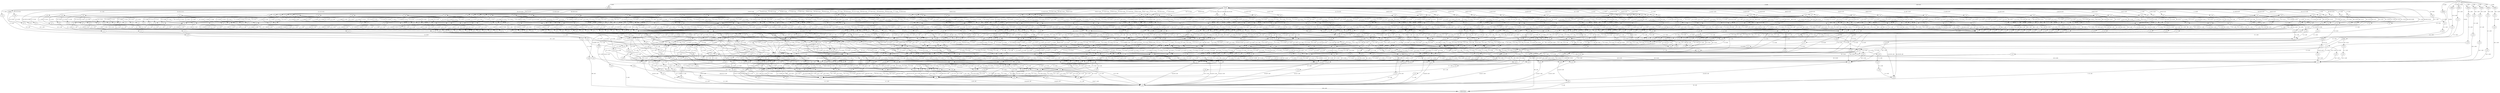 digraph G {
  0 [label="initial"];
  1 [label="initial"];
  2 [label="initial"];
  3 [label="initial"];
  4 [label="initial"];
  5 [label="initial"];
  6 [label="initial"];
  7 [label="initial"];
  8 [label="initial"];
  9 [label="initial"];
  10 [label="initial"];
  11 [label="initial"];
  12 [label="initial"];
  13 [label="t_10"];
  14 [label="t_10"];
  15 [label="t_10"];
  16 [label="t_10"];
  17 [label="t_10"];
  18 [label="t_10"];
  19 [label="t_10"];
  20 [label="t_10"];
  21 [label="t_10"];
  22 [label="t_10"];
  23 [label="t_10"];
  24 [label="t_10"];
  25 [label="t_10"];
  26 [label="t_10"];
  27 [label="t_10"];
  28 [label="t_10"];
  29 [label="t_10"];
  30 [label="t_10"];
  31 [label="t_10"];
  32 [label="t_10"];
  33 [label="t_10"];
  34 [label="t_10"];
  35 [label="t_10"];
  36 [label="t_10"];
  37 [label="t_10"];
  38 [label="t_10"];
  39 [label="t_10"];
  40 [label="t_10"];
  41 [label="t_10"];
  42 [label="t_10"];
  43 [label="t_10"];
  44 [label="t_10"];
  45 [label="t_10"];
  46 [label="t_10"];
  47 [label="t_10"];
  48 [label="t_10"];
  49 [label="t_10"];
  50 [label="t_10"];
  51 [label="t_10"];
  52 [label="t_10"];
  53 [label="t_10"];
  54 [label="t_10"];
  55 [label="t_10"];
  56 [label="t_10"];
  57 [label="t_10"];
  58 [label="t_10"];
  59 [label="t_10"];
  60 [label="t_10"];
  61 [label="t_10"];
  62 [label="t_10"];
  63 [label="t_10"];
  64 [label="t_10"];
  65 [label="t_10"];
  66 [label="t_10"];
  67 [label="t_10"];
  68 [label="t_10"];
  69 [label="t_10"];
  70 [label="t_10"];
  71 [label="t_10"];
  72 [label="t_10"];
  73 [label="t_10"];
  74 [label="t_10"];
  75 [label="t_10"];
  76 [label="t_10"];
  77 [label="t_10"];
  78 [label="t_10"];
  79 [label="t_10"];
  80 [label="t_10"];
  81 [label="t_10"];
  82 [label="t_10"];
  83 [label="t_10"];
  84 [label="t_10"];
  85 [label="t_10"];
  86 [label="t_10"];
  87 [label="t_10"];
  88 [label="t_10"];
  89 [label="t_10"];
  90 [label="t_10"];
  91 [label="t_10"];
  92 [label="t_10"];
  93 [label="t_10"];
  94 [label="t_10"];
  95 [label="t_10"];
  96 [label="t_10"];
  97 [label="t_10"];
  98 [label="t_10"];
  99 [label="t_10"];
  100 [label="t_10"];
  101 [label="t_10"];
  102 [label="t_10"];
  103 [label="t_10"];
  104 [label="t_10"];
  105 [label="t_10"];
  106 [label="t_10"];
  107 [label="t_10"];
  108 [label="t_10"];
  109 [label="t_10"];
  110 [label="t_10"];
  111 [label="t_10"];
  112 [label="t_10"];
  113 [label="t_10"];
  114 [label="t_10"];
  115 [label="t_10"];
  116 [label="t_10"];
  117 [label="t_10"];
  118 [label="t_10"];
  119 [label="t_10"];
  120 [label="t_10"];
  121 [label="t_11"];
  122 [label="t_11"];
  123 [label="t_11"];
  124 [label="t_11"];
  125 [label="t_11"];
  126 [label="t_11"];
  127 [label="t_11"];
  128 [label="t_11"];
  129 [label="t_11"];
  130 [label="t_11"];
  131 [label="t_11"];
  132 [label="t_11"];
  133 [label="t_11"];
  134 [label="t_11"];
  135 [label="t_11"];
  136 [label="t_11"];
  137 [label="t_11"];
  138 [label="t_11"];
  139 [label="t_11"];
  140 [label="t_11"];
  141 [label="t_11"];
  142 [label="t_11"];
  143 [label="t_11"];
  144 [label="t_11"];
  145 [label="t_11"];
  146 [label="t_11"];
  147 [label="t_11"];
  148 [label="t_11"];
  149 [label="t_11"];
  150 [label="t_11"];
  151 [label="t_11"];
  152 [label="t_11"];
  153 [label="t_11"];
  154 [label="t_11"];
  155 [label="t_11"];
  156 [label="t_11"];
  157 [label="t_11"];
  158 [label="t_11"];
  159 [label="t_11"];
  160 [label="t_11"];
  161 [label="t_11"];
  162 [label="t_11"];
  163 [label="t_11"];
  164 [label="t_11"];
  165 [label="t_11"];
  166 [label="t_11"];
  167 [label="t_11"];
  168 [label="t_11"];
  169 [label="t_11"];
  170 [label="t_11"];
  171 [label="t_11"];
  172 [label="t_11"];
  173 [label="t_11"];
  174 [label="t_11"];
  175 [label="t_11"];
  176 [label="t_11"];
  177 [label="t_11"];
  178 [label="t_11"];
  179 [label="t_11"];
  180 [label="t_11"];
  181 [label="t_11"];
  182 [label="t_11"];
  183 [label="t_11"];
  184 [label="t_11"];
  185 [label="t_11"];
  186 [label="t_12"];
  187 [label="t_13"];
  188 [label="t_15"];
  189 [label="t_15"];
  190 [label="t_15"];
  191 [label="t_15"];
  192 [label="t_15"];
  193 [label="t_15"];
  194 [label="t_15"];
  195 [label="t_15"];
  196 [label="t_15"];
  197 [label="t_15"];
  198 [label="t_15"];
  199 [label="t_15"];
  200 [label="t_15"];
  201 [label="t_15"];
  202 [label="t_15"];
  203 [label="t_15"];
  204 [label="t_15"];
  205 [label="t_15"];
  206 [label="t_15"];
  207 [label="t_15"];
  208 [label="t_15"];
  209 [label="t_15"];
  210 [label="t_15"];
  211 [label="t_15"];
  212 [label="t_15"];
  213 [label="t_15"];
  214 [label="t_15"];
  215 [label="t_15"];
  216 [label="t_15"];
  217 [label="t_15"];
  218 [label="t_15"];
  219 [label="t_15"];
  220 [label="t_15"];
  221 [label="t_15"];
  222 [label="t_15"];
  223 [label="t_15"];
  224 [label="t_15"];
  225 [label="t_15"];
  226 [label="t_15"];
  227 [label="t_15"];
  228 [label="t_15"];
  229 [label="t_15"];
  230 [label="t_15"];
  231 [label="t_15"];
  232 [label="t_15"];
  233 [label="t_15"];
  234 [label="t_15"];
  235 [label="t_15"];
  236 [label="t_15"];
  237 [label="t_15"];
  238 [label="t_15"];
  239 [label="t_15"];
  240 [label="t_15"];
  241 [label="t_15"];
  242 [label="t_15"];
  243 [label="t_15"];
  244 [label="t_15"];
  245 [label="t_15"];
  246 [label="t_15"];
  247 [label="t_15"];
  248 [label="t_15"];
  249 [label="t_15"];
  250 [label="t_15"];
  251 [label="t_15"];
  252 [label="t_15"];
  253 [label="t_15"];
  254 [label="t_15"];
  255 [label="t_15"];
  256 [label="t_15"];
  257 [label="t_15"];
  258 [label="t_15"];
  259 [label="t_15"];
  260 [label="t_15"];
  261 [label="t_15"];
  262 [label="t_15"];
  263 [label="t_15"];
  264 [label="t_15"];
  265 [label="t_15"];
  266 [label="t_15"];
  267 [label="t_15"];
  268 [label="t_15"];
  269 [label="t_15"];
  270 [label="t_15"];
  271 [label="t_15"];
  272 [label="t_15"];
  273 [label="t_15"];
  274 [label="t_15"];
  275 [label="t_15"];
  276 [label="t_15"];
  277 [label="t_15"];
  278 [label="t_15"];
  279 [label="t_15"];
  280 [label="t_15"];
  281 [label="t_15"];
  282 [label="t_15"];
  283 [label="t_15"];
  284 [label="t_15"];
  285 [label="t_15"];
  286 [label="t_15"];
  287 [label="t_15"];
  288 [label="t_15"];
  289 [label="t_15"];
  290 [label="t_15"];
  291 [label="t_15"];
  292 [label="t_15"];
  293 [label="t_15"];
  294 [label="t_15"];
  295 [label="t_15"];
  296 [label="t_15"];
  297 [label="t_15"];
  298 [label="t_15"];
  299 [label="t_15"];
  300 [label="t_15"];
  301 [label="t_15"];
  302 [label="t_15"];
  303 [label="t_15"];
  304 [label="t_16"];
  305 [label="t_16"];
  306 [label="t_16"];
  307 [label="t_16"];
  308 [label="t_16"];
  309 [label="t_16"];
  310 [label="t_16"];
  311 [label="t_16"];
  312 [label="t_16"];
  313 [label="t_16"];
  314 [label="t_16"];
  315 [label="t_16"];
  316 [label="t_16"];
  317 [label="t_16"];
  318 [label="t_16"];
  319 [label="t_16"];
  320 [label="t_16"];
  321 [label="t_16"];
  322 [label="t_16"];
  323 [label="t_16"];
  324 [label="t_16"];
  325 [label="t_16"];
  326 [label="t_16"];
  327 [label="t_16"];
  328 [label="t_16"];
  329 [label="t_16"];
  330 [label="t_16"];
  331 [label="t_16"];
  332 [label="t_16"];
  333 [label="t_16"];
  334 [label="t_16"];
  335 [label="t_16"];
  336 [label="t_16"];
  337 [label="t_16"];
  338 [label="t_16"];
  339 [label="t_16"];
  340 [label="t_16"];
  341 [label="t_16"];
  342 [label="t_16"];
  343 [label="t_16"];
  344 [label="t_16"];
  345 [label="t_16"];
  346 [label="t_16"];
  347 [label="t_16"];
  348 [label="t_16"];
  349 [label="t_16"];
  350 [label="t_16"];
  351 [label="t_17"];
  352 [label="t_17"];
  353 [label="t_17"];
  354 [label="t_17"];
  355 [label="t_17"];
  356 [label="t_17"];
  357 [label="t_17"];
  358 [label="t_17"];
  359 [label="t_17"];
  360 [label="t_17"];
  361 [label="t_17"];
  362 [label="t_17"];
  363 [label="t_17"];
  364 [label="t_17"];
  365 [label="t_17"];
  366 [label="t_17"];
  367 [label="t_17"];
  368 [label="t_17"];
  369 [label="t_17"];
  370 [label="t_17"];
  371 [label="t_17"];
  372 [label="t_18"];
  373 [label="t_18"];
  374 [label="t_18"];
  375 [label="t_18"];
  376 [label="t_19"];
  377 [label="t_19"];
  378 [label="t_19"];
  379 [label="t_19"];
  380 [label="t_19"];
  381 [label="t_19"];
  382 [label="t_19"];
  383 [label="t_19"];
  384 [label="t_19"];
  385 [label="t_19"];
  386 [label="t_19"];
  387 [label="t_19"];
  388 [label="t_19"];
  389 [label="t_19"];
  390 [label="t_19"];
  391 [label="t_19"];
  392 [label="t_19"];
  393 [label="t_19"];
  394 [label="t_19"];
  395 [label="t_19"];
  396 [label="t_19"];
  397 [label="t_19"];
  398 [label="t_19"];
  399 [label="t_19"];
  400 [label="t_19"];
  401 [label="t_19"];
  402 [label="t_19"];
  403 [label="t_19"];
  404 [label="t_19"];
  405 [label="t_19"];
  406 [label="t_19"];
  407 [label="t_19"];
  408 [label="t_19"];
  409 [label="t_19"];
  410 [label="t_19"];
  411 [label="t_19"];
  412 [label="t_19"];
  413 [label="t_19"];
  414 [label="t_20"];
  415 [label="t_21"];
  416 [label="t_21"];
  417 [label="t_21"];
  418 [label="t_21"];
  419 [label="t_21"];
  420 [label="t_21"];
  421 [label="t_21"];
  422 [label="t_21"];
  423 [label="t_21"];
  424 [label="t_21"];
  425 [label="t_21"];
  426 [label="t_21"];
  427 [label="t_21"];
  428 [label="t_21"];
  429 [label="t_21"];
  430 [label="t_21"];
  431 [label="t_21"];
  432 [label="t_21"];
  433 [label="t_21"];
  434 [label="t_21"];
  435 [label="t_21"];
  436 [label="t_21"];
  437 [label="t_21"];
  438 [label="t_23"];
  439 [label="t_23"];
  440 [label="t_23"];
  441 [label="t_23"];
  442 [label="t_23"];
  443 [label="t_23"];
  444 [label="t_23"];
  445 [label="t_23"];
  446 [label="t_23"];
  447 [label="t_23"];
  448 [label="t_23"];
  449 [label="t_23"];
  450 [label="t_23"];
  451 [label="t_23"];
  452 [label="t_23"];
  453 [label="t_23"];
  454 [label="t_23"];
  455 [label="t_23"];
  456 [label="t_23"];
  457 [label="t_23"];
  458 [label="t_23"];
  459 [label="t_23"];
  460 [label="t_23"];
  461 [label="t_23"];
  462 [label="t_23"];
  463 [label="t_23"];
  464 [label="t_23"];
  465 [label="t_23"];
  466 [label="t_23"];
  467 [label="t_23"];
  468 [label="t_23"];
  469 [label="t_23"];
  470 [label="t_23"];
  471 [label="t_23"];
  472 [label="t_23"];
  473 [label="t_23"];
  474 [label="t_23"];
  475 [label="t_23"];
  476 [label="t_23"];
  477 [label="t_23"];
  478 [label="t_23"];
  479 [label="t_23"];
  480 [label="t_24"];
  481 [label="t_24"];
  482 [label="t_24"];
  483 [label="t_24"];
  484 [label="t_24"];
  485 [label="t_24"];
  486 [label="t_24"];
  487 [label="t_24"];
  488 [label="t_24"];
  489 [label="t_24"];
  490 [label="t_24"];
  491 [label="t_24"];
  492 [label="t_24"];
  493 [label="t_24"];
  494 [label="t_24"];
  495 [label="t_24"];
  496 [label="t_24"];
  497 [label="t_24"];
  498 [label="t_24"];
  499 [label="t_24"];
  500 [label="t_24"];
  501 [label="t_24"];
  502 [label="t_24"];
  503 [label="t_24"];
  504 [label="t_24"];
  505 [label="t_24"];
  506 [label="t_24"];
  507 [label="t_24"];
  508 [label="t_24"];
  509 [label="t_24"];
  510 [label="t_24"];
  511 [label="t_24"];
  512 [label="t_24"];
  513 [label="t_24"];
  514 [label="t_24"];
  515 [label="t_24"];
  516 [label="t_24"];
  517 [label="t_24"];
  518 [label="t_25"];
  519 [label="t_25"];
  520 [label="t_25"];
  521 [label="t_25"];
  522 [label="t_25"];
  523 [label="t_25"];
  524 [label="t_25"];
  525 [label="t_25"];
  526 [label="t_25"];
  527 [label="t_28"];
  528 [label="t_33"];
  529 [label="t_33"];
  530 [label="t_33"];
  531 [label="t_33"];
  532 [label="t_33"];
  533 [label="t_33"];
  534 [label="t_33"];
  535 [label="t_33"];
  536 [label="t_33"];
  537 [label="t_33"];
  538 [label="t_33"];
  539 [label="t_33"];
  540 [label="t_33"];
  541 [label="t_33"];
  542 [label="t_33"];
  543 [label="t_33"];
  544 [label="t_33"];
  545 [label="t_33"];
  546 [label="t_33"];
  547 [label="t_33"];
  548 [label="t_33"];
  549 [label="t_33"];
  550 [label="t_33"];
  551 [label="t_33"];
  552 [label="t_33"];
  553 [label="t_33"];
  554 [label="t_33"];
  555 [label="t_33"];
  556 [label="t_33"];
  557 [label="t_33"];
  558 [label="t_33"];
  559 [label="t_33"];
  560 [label="t_33"];
  561 [label="t_33"];
  562 [label="t_33"];
  563 [label="t_33"];
  564 [label="t_33"];
  565 [label="t_33"];
  566 [label="t_33"];
  567 [label="t_33"];
  568 [label="t_33"];
  569 [label="t_33"];
  570 [label="t_33"];
  571 [label="t_33"];
  572 [label="t_33"];
  573 [label="t_33"];
  574 [label="t_33"];
  575 [label="t_33"];
  576 [label="t_33"];
  577 [label="t_33"];
  578 [label="t_33"];
  579 [label="t_33"];
  580 [label="t_33"];
  581 [label="t_33"];
  582 [label="t_33"];
  583 [label="t_33"];
  584 [label="t_33"];
  585 [label="t_33"];
  586 [label="t_33"];
  587 [label="t_33"];
  588 [label="t_33"];
  589 [label="t_33"];
  590 [label="t_33"];
  591 [label="t_33"];
  592 [label="t_33"];
  593 [label="t_33"];
  594 [label="t_33"];
  595 [label="t_33"];
  596 [label="t_33"];
  597 [label="t_33"];
  598 [label="t_33"];
  599 [label="t_33"];
  600 [label="t_33"];
  601 [label="t_33"];
  602 [label="t_33"];
  603 [label="t_33"];
  604 [label="t_33"];
  605 [label="t_33"];
  606 [label="t_33"];
  607 [label="t_33"];
  608 [label="t_33"];
  609 [label="t_33"];
  610 [label="t_33"];
  611 [label="t_33"];
  612 [label="t_33"];
  613 [label="t_33"];
  614 [label="t_33"];
  615 [label="t_33"];
  616 [label="t_33"];
  617 [label="t_33"];
  618 [label="t_33"];
  619 [label="t_5"];
  620 [label="t_5"];
  621 [label="t_5"];
  622 [label="t_5"];
  623 [label="t_5"];
  624 [label="t_5"];
  625 [label="t_5"];
  626 [label="t_5"];
  627 [label="t_5"];
  628 [label="t_5"];
  629 [label="t_5"];
  630 [label="t_5"];
  631 [label="t_5"];
  632 [label="t_5"];
  633 [label="t_5"];
  634 [label="t_5"];
  635 [label="t_5"];
  636 [label="t_5"];
  637 [label="t_5"];
  638 [label="t_5"];
  639 [label="t_5"];
  640 [label="t_5"];
  641 [label="t_5"];
  642 [label="t_5"];
  643 [label="t_5"];
  644 [label="t_5"];
  645 [label="t_5"];
  646 [label="t_5"];
  647 [label="t_5"];
  648 [label="t_5"];
  649 [label="t_5"];
  650 [label="t_5"];
  651 [label="t_5"];
  652 [label="t_5"];
  653 [label="t_5"];
  654 [label="t_5"];
  655 [label="t_5"];
  656 [label="t_5"];
  657 [label="t_5"];
  658 [label="t_5"];
  659 [label="t_5"];
  660 [label="t_5"];
  661 [label="t_5"];
  662 [label="t_5"];
  663 [label="t_5"];
  664 [label="t_5"];
  665 [label="t_5"];
  666 [label="t_5"];
  667 [label="t_5"];
  668 [label="t_5"];
  669 [label="t_5"];
  670 [label="t_5"];
  671 [label="t_5"];
  672 [label="t_5"];
  673 [label="t_5"];
  674 [label="t_5"];
  675 [label="t_5"];
  676 [label="t_5"];
  677 [label="t_5"];
  678 [label="t_5"];
  679 [label="t_5"];
  680 [label="t_5"];
  681 [label="t_5"];
  682 [label="t_5"];
  683 [label="t_5"];
  684 [label="t_5"];
  685 [label="t_5"];
  686 [label="t_5"];
  687 [label="t_5"];
  688 [label="t_5"];
  689 [label="t_5"];
  690 [label="t_5"];
  691 [label="t_5"];
  692 [label="t_5"];
  693 [label="t_5"];
  694 [label="t_5"];
  695 [label="t_5"];
  696 [label="t_5"];
  697 [label="t_5"];
  698 [label="t_5"];
  699 [label="t_5"];
  700 [label="t_5"];
  701 [label="t_5"];
  702 [label="t_5"];
  703 [label="t_5"];
  704 [label="t_5"];
  705 [label="t_5"];
  706 [label="t_5"];
  707 [label="t_5"];
  708 [label="t_5"];
  709 [label="t_5"];
  710 [label="t_5"];
  711 [label="t_5"];
  712 [label="t_5"];
  713 [label="t_5"];
  714 [label="t_5"];
  715 [label="t_5"];
  716 [label="t_5"];
  717 [label="t_5"];
  718 [label="t_5"];
  719 [label="t_5"];
  720 [label="t_5"];
  721 [label="t_5"];
  722 [label="t_5"];
  723 [label="t_5"];
  724 [label="t_5"];
  725 [label="t_5"];
  726 [label="t_5"];
  727 [label="t_5"];
  728 [label="t_5"];
  729 [label="t_5"];
  730 [label="t_5"];
  731 [label="t_5"];
  732 [label="t_5"];
  733 [label="t_5"];
  734 [label="t_5"];
  735 [label="t_5"];
  736 [label="t_5"];
  737 [label="t_5"];
  738 [label="t_5"];
  739 [label="t_5"];
  740 [label="t_5"];
  741 [label="t_5"];
  742 [label="t_5"];
  743 [label="t_5"];
  744 [label="t_5"];
  745 [label="t_5"];
  746 [label="t_5"];
  747 [label="t_5"];
  748 [label="t_5"];
  749 [label="t_5"];
  750 [label="t_5"];
  751 [label="t_5"];
  752 [label="t_5"];
  753 [label="t_5"];
  754 [label="t_5"];
  755 [label="t_5"];
  756 [label="t_5"];
  757 [label="t_5"];
  758 [label="t_5"];
  759 [label="t_5"];
  760 [label="t_5"];
  761 [label="t_5"];
  762 [label="t_5"];
  763 [label="t_5"];
  764 [label="t_5"];
  765 [label="t_5"];
  766 [label="t_5"];
  767 [label="t_5"];
  768 [label="t_5"];
  769 [label="t_5"];
  770 [label="t_5"];
  771 [label="t_5"];
  772 [label="t_5"];
  773 [label="t_5"];
  774 [label="t_5"];
  775 [label="t_5"];
  776 [label="t_5"];
  777 [label="t_5"];
  778 [label="t_5"];
  779 [label="t_5"];
  780 [label="t_5"];
  781 [label="t_5"];
  782 [label="t_5"];
  783 [label="t_5"];
  784 [label="t_5"];
  785 [label="t_5"];
  786 [label="t_5"];
  787 [label="t_5"];
  788 [label="t_5"];
  789 [label="t_5"];
  790 [label="t_5"];
  791 [label="t_5"];
  792 [label="t_5"];
  793 [label="t_5"];
  794 [label="t_5"];
  795 [label="t_5"];
  796 [label="t_5"];
  797 [label="t_5"];
  798 [label="t_5"];
  799 [label="t_5"];
  800 [label="t_5"];
  801 [label="t_5"];
  802 [label="t_5"];
  803 [label="t_5"];
  804 [label="t_5"];
  805 [label="t_5"];
  806 [label="t_5"];
  807 [label="t_5"];
  808 [label="t_5"];
  809 [label="t_5"];
  810 [label="t_5"];
  811 [label="t_5"];
  812 [label="t_5"];
  813 [label="t_5"];
  814 [label="t_5"];
  815 [label="t_5"];
  816 [label="t_5"];
  817 [label="t_5"];
  818 [label="t_5"];
  819 [label="t_5"];
  820 [label="t_5"];
  821 [label="t_5"];
  822 [label="t_5"];
  823 [label="t_5"];
  824 [label="t_5"];
  825 [label="t_5"];
  826 [label="t_5"];
  827 [label="t_5"];
  828 [label="t_5"];
  829 [label="t_5"];
  830 [label="t_5"];
  831 [label="t_5"];
  832 [label="t_5"];
  833 [label="t_5"];
  834 [label="t_5"];
  835 [label="t_5"];
  836 [label="t_5"];
  837 [label="t_5"];
  838 [label="t_5"];
  839 [label="t_5"];
  840 [label="t_9"];
  841 [label="t_9"];
  842 [label="TERMINAL",shape=diamond];
  843 [label="INITIAL",shape=box];
0->129 [label="7 1 1.00"];
1->123 [label="9 1 1.00"];
2->131 [label="10 1 1.00"];
3->124 [label="10 1 1.00"];
4->135 [label="10 1 1.00"];
5->133 [label="10 1 1.00"];
6->134 [label="10 1 1.00"];
7->173 [label="9 2 1.00"];
8->171 [label="9 2 1.00"];
9->150 [label="10 2 1.00"];
10->136 [label="10 1 0.25"];
10->151 [label="10 3 0.75"];
11->137 [label="10 1 0.25"];
11->175 [label="10 3 0.75"];
12->186 [label="[14,15] 21 0.05"];
12->534 [label="0 1 0.00"];
12->528 [label="0 1 0.00"];
12->530 [label="1 1 0.00"];
12->529 [label="1 1 0.00"];
12->532 [label="1 1 0.00"];
12->531 [label="1 1 0.00"];
12->533 [label="6 1 0.00"];
12->537 [label="6 1 0.00"];
12->535 [label="7 1 0.00"];
12->536 [label="8 1 0.00"];
12->538 [label="10 1 0.00"];
12->544 [label="[0,9] 2 0.00"];
12->541 [label="1 2 0.00"];
12->549 [label="[1,6] 2 0.00"];
12->548 [label="[1,6] 2 0.00"];
12->547 [label="[1,7] 2 0.00"];
12->540 [label="[1,9] 2 0.00"];
12->545 [label="[1,9] 2 0.00"];
12->546 [label="[1,10] 2 0.00"];
12->550 [label="[5,6] 2 0.00"];
12->543 [label="[5,10] 2 0.00"];
12->542 [label="[6,7] 2 0.00"];
12->554 [label="[6,10] 2 0.00"];
12->552 [label="[6,11] 2 0.00"];
12->539 [label="[6,20] 2 0.00"];
12->551 [label="[8,10] 2 0.00"];
12->553 [label="[10,11] 2 0.00"];
12->563 [label="[0,9] 3 0.01"];
12->557 [label="[0,11] 3 0.01"];
12->558 [label="[1,10] 3 0.01"];
12->559 [label="[1,10] 3 0.01"];
12->556 [label="[1,9] 3 0.01"];
12->560 [label="[1,10] 3 0.01"];
12->567 [label="[6,8] 3 0.01"];
12->566 [label="[6,8] 3 0.01"];
12->562 [label="[6,8] 3 0.01"];
12->561 [label="[6,8] 3 0.01"];
12->565 [label="[6,10] 3 0.01"];
12->568 [label="[7,10] 3 0.01"];
12->564 [label="[7,10] 3 0.01"];
12->570 [label="[0,8] 4 0.01"];
12->575 [label="[0,10] 4 0.01"];
12->573 [label="1 4 0.01"];
12->572 [label="[1,7] 4 0.01"];
12->576 [label="[1,7] 4 0.01"];
12->574 [label="[1,9] 4 0.01"];
12->555 [label="[1,10] 4 0.01"];
12->577 [label="[1,8] 4 0.01"];
12->581 [label="[6,9] 4 0.01"];
12->578 [label="[6,10] 4 0.01"];
12->580 [label="[6,7] 4 0.01"];
12->579 [label="[6,9] 4 0.01"];
12->582 [label="[6,10] 4 0.01"];
12->571 [label="[7,19] 4 0.01"];
12->593 [label="[0,6] 5 0.01"];
12->583 [label="[0,8] 5 0.01"];
12->588 [label="[1,9] 5 0.01"];
12->589 [label="[1,10] 5 0.01"];
12->586 [label="[1,11] 5 0.01"];
12->591 [label="[5,9] 5 0.01"];
12->590 [label="[5,9] 5 0.01"];
12->592 [label="[5,11] 5 0.01"];
12->569 [label="[6,10] 5 0.01"];
12->585 [label="[6,9] 5 0.01"];
12->584 [label="[6,10] 5 0.01"];
12->594 [label="[6,10] 5 0.01"];
12->587 [label="[7,10] 5 0.01"];
12->595 [label="[1,12] 6 0.01"];
12->596 [label="[5,9] 6 0.01"];
12->598 [label="[6,9] 6 0.01"];
12->597 [label="[6,10] 6 0.01"];
12->599 [label="[1,9] 7 0.02"];
12->604 [label="[1,10] 7 0.02"];
12->602 [label="[1,8] 7 0.02"];
12->600 [label="[1,10] 7 0.02"];
12->605 [label="[1,9] 7 0.02"];
12->603 [label="[1,11] 7 0.02"];
12->601 [label="[6,9] 7 0.02"];
12->606 [label="[1,6] 8 0.02"];
12->608 [label="[1,9] 8 0.02"];
12->609 [label="[1,10] 8 0.02"];
12->607 [label="[6,10] 8 0.02"];
12->610 [label="[6,10] 8 0.02"];
12->611 [label="[6,10] 8 0.02"];
12->613 [label="[1,9] 9 0.02"];
12->612 [label="[1,10] 9 0.02"];
12->614 [label="[1,9] 10 0.02"];
12->615 [label="[1,10] 10 0.02"];
12->616 [label="[1,9] 10 0.02"];
12->617 [label="[6,10] 10 0.02"];
12->618 [label="[1,10] 12 0.03"];
12->840 [label="[14,15] 2 0.00"];
12->841 [label="[15,61] 3 0.01"];
13->347 [label="0 1 1.00"];
14->339 [label="0 1 1.00"];
15->319 [label="0 1 1.00"];
16->328 [label="0 1 1.00"];
17->344 [label="0 1 1.00"];
18->335 [label="0 1 1.00"];
19->341 [label="0 1 1.00"];
20->350 [label="0 1 1.00"];
21->336 [label="0 1 1.00"];
22->329 [label="0 1 1.00"];
23->316 [label="0 1 1.00"];
24->342 [label="0 1 1.00"];
25->305 [label="0 1 1.00"];
26->311 [label="0 1 1.00"];
27->320 [label="0 1 1.00"];
28->342 [label="0 1 1.00"];
29->345 [label="0 1 1.00"];
30->339 [label="0 1 1.00"];
31->334 [label="0 1 1.00"];
32->345 [label="0 1 1.00"];
33->332 [label="0 1 1.00"];
34->347 [label="0 1 1.00"];
35->322 [label="0 1 1.00"];
36->326 [label="0 1 1.00"];
37->325 [label="0 1 1.00"];
38->338 [label="0 1 1.00"];
39->323 [label="0 1 1.00"];
40->339 [label="0 1 1.00"];
41->313 [label="0 1 1.00"];
42->343 [label="0 1 1.00"];
43->350 [label="0 1 1.00"];
44->348 [label="0 1 1.00"];
45->343 [label="0 1 1.00"];
46->331 [label="0 1 1.00"];
47->321 [label="0 1 1.00"];
48->307 [label="0 1 1.00"];
49->317 [label="0 1 1.00"];
50->343 [label="0 1 1.00"];
51->338 [label="0 1 1.00"];
52->349 [label="0 1 1.00"];
53->315 [label="0 1 1.00"];
54->337 [label="0 1 1.00"];
55->346 [label="0 1 1.00"];
56->336 [label="0 1 1.00"];
57->346 [label="0 1 1.00"];
58->346 [label="0 1 1.00"];
59->333 [label="0 1 1.00"];
60->340 [label="0 1 1.00"];
61->344 [label="0 1 1.00"];
62->369 [label="0 1 1.00"];
63->364 [label="0 1 1.00"];
64->361 [label="0 1 1.00"];
65->358 [label="0 1 1.00"];
66->353 [label="0 1 1.00"];
67->360 [label="0 1 1.00"];
68->364 [label="0 1 1.00"];
69->354 [label="0 1 1.00"];
70->355 [label="0 1 1.00"];
71->357 [label="0 1 1.00"];
72->359 [label="0 1 1.00"];
73->369 [label="0 1 1.00"];
74->360 [label="0 1 1.00"];
75->364 [label="0 1 1.00"];
76->356 [label="0 1 1.00"];
77->352 [label="0 1 1.00"];
78->366 [label="0 1 1.00"];
79->368 [label="0 1 1.00"];
80->366 [label="0 1 1.00"];
81->361 [label="0 1 1.00"];
82->351 [label="0 1 1.00"];
83->367 [label="0 1 1.00"];
84->371 [label="0 1 1.00"];
85->371 [label="0 1 1.00"];
86->371 [label="0 1 1.00"];
87->369 [label="0 2 1.00"];
88->362 [label="0 2 1.00"];
89->369 [label="0 2 1.00"];
90->366 [label="0 2 1.00"];
91->368 [label="0 2 1.00"];
92->368 [label="0 2 1.00"];
93->363 [label="0 3 1.00"];
94->365 [label="0 4 1.00"];
95->367 [label="0 4 1.00"];
96->370 [label="0 7 1.00"];
97->371 [label="0 10 1.00"];
98->312 [label="0 1 0.33"];
98->347 [label="0 2 0.67"];
99->328 [label="0 1 0.50"];
99->304 [label="0 1 0.50"];
100->341 [label="0 1 0.50"];
100->327 [label="0 1 0.50"];
101->344 [label="0 1 0.50"];
101->330 [label="0 1 0.50"];
102->325 [label="0 1 0.50"];
102->308 [label="0 1 0.50"];
103->309 [label="0 1 0.50"];
103->349 [label="0 1 0.50"];
104->335 [label="0 1 0.50"];
104->310 [label="0 1 0.50"];
105->344 [label="0 1 0.50"];
105->332 [label="0 1 0.50"];
106->348 [label="0 1 0.50"];
106->349 [label="0 1 0.50"];
107->350 [label="0 1 0.50"];
107->349 [label="0 1 0.50"];
108->346 [label="0 1 0.50"];
108->331 [label="0 1 0.50"];
109->342 [label="0 1 0.50"];
109->318 [label="0 1 0.50"];
110->344 [label="0 1 0.50"];
110->337 [label="0 1 0.50"];
111->329 [label="0 1 0.50"];
111->306 [label="0 1 0.50"];
112->348 [label="0 1 0.50"];
112->349 [label="0 1 0.50"];
113->326 [label="0 1 0.50"];
113->327 [label="0 1 0.50"];
114->340 [label="0 1 0.50"];
114->349 [label="0 1 0.50"];
115->324 [label="0 1 0.50"];
115->334 [label="0 1 0.50"];
116->324 [label="0 1 0.33"];
116->345 [label="0 1 0.33"];
116->343 [label="0 1 0.33"];
117->350 [label="0 1 0.33"];
117->341 [label="0 1 0.33"];
117->314 [label="0 1 0.33"];
118->350 [label="0 1 0.33"];
118->343 [label="0 1 0.33"];
118->348 [label="0 1 0.33"];
119->324 [label="0 1 0.33"];
119->340 [label="0 1 0.33"];
119->345 [label="0 1 0.33"];
120->345 [label="0 1 0.33"];
120->330 [label="0 1 0.33"];
120->333 [label="0 1 0.33"];
121->218 [label="3 1 1.00"];
122->296 [label="3 1 1.00"];
123->209 [label="3 1 1.00"];
124->265 [label="3 1 1.00"];
125->195 [label="3 1 1.00"];
126->202 [label="3 1 1.00"];
127->276 [label="3 1 1.00"];
128->303 [label="3 1 1.00"];
129->206 [label="4 1 1.00"];
130->269 [label="4 1 1.00"];
131->212 [label="4 1 1.00"];
132->296 [label="4 1 1.00"];
133->208 [label="4 1 1.00"];
134->210 [label="4 1 1.00"];
135->207 [label="4 1 1.00"];
136->280 [label="4 1 1.00"];
137->211 [label="4 1 1.00"];
138->293 [label="4 1 1.00"];
139->286 [label="4 1 1.00"];
140->219 [label="4 1 1.00"];
141->289 [label="4 1 1.00"];
142->271 [label="4 1 1.00"];
143->303 [label="5 1 1.00"];
144->275 [label="5 1 1.00"];
145->239 [label="5 1 1.00"];
146->251 [label="5 1 1.00"];
147->303 [label="5 1 1.00"];
148->237 [label="5 1 1.00"];
149->247 [label="6 1 1.00"];
150->278 [label="4 2 1.00"];
151->264 [label="3 1 0.33"];
151->216 [label="[3,4] 2 0.67"];
152->301 [label="3 1 0.33"];
152->252 [label="3 2 0.67"];
153->302 [label="3 1 0.33"];
153->297 [label="3 2 0.67"];
154->196 [label="3 1 0.50"];
154->238 [label="4 1 0.50"];
155->256 [label="3 1 0.50"];
155->302 [label="4 1 0.50"];
156->279 [label="3 1 0.50"];
156->288 [label="6 1 0.50"];
157->297 [label="3 1 0.50"];
157->217 [label="4 1 0.50"];
158->302 [label="3 1 0.50"];
158->276 [label="3 1 0.50"];
159->294 [label="3 1 0.50"];
159->303 [label="4 1 0.50"];
160->277 [label="3 1 0.50"];
160->279 [label="3 1 0.50"];
161->276 [label="3 1 0.50"];
161->223 [label="4 1 0.50"];
162->290 [label="3 1 0.50"];
162->286 [label="3 1 0.50"];
163->253 [label="3 1 0.50"];
163->269 [label="4 1 0.50"];
164->286 [label="3 1 0.50"];
164->214 [label="4 1 0.50"];
165->300 [label="3 1 0.50"];
165->255 [label="4 1 0.50"];
166->283 [label="3 1 0.50"];
166->190 [label="3 1 0.50"];
167->294 [label="3 1 0.50"];
167->301 [label="3 1 0.50"];
168->255 [label="3 1 0.50"];
168->278 [label="3 1 0.50"];
169->300 [label="3 1 0.50"];
169->294 [label="5 1 0.50"];
170->295 [label="3 1 0.50"];
170->259 [label="5 1 0.50"];
171->213 [label="4 1 0.50"];
171->288 [label="4 1 0.50"];
172->222 [label="4 1 0.50"];
172->236 [label="6 1 0.50"];
173->265 [label="3 1 0.25"];
173->288 [label="4 1 0.25"];
173->299 [label="3 2 0.50"];
174->275 [label="4 1 0.25"];
174->303 [label="4 1 0.25"];
174->290 [label="[4,6] 2 0.50"];
175->264 [label="3 1 0.33"];
175->201 [label="3 1 0.33"];
175->253 [label="4 1 0.33"];
176->284 [label="3 1 0.33"];
176->302 [label="3 1 0.33"];
176->293 [label="5 1 0.33"];
177->191 [label="3 1 0.33"];
177->294 [label="3 1 0.33"];
177->283 [label="4 1 0.33"];
178->254 [label="3 1 0.33"];
178->194 [label="4 1 0.33"];
178->241 [label="4 1 0.33"];
179->224 [label="4 1 0.33"];
179->248 [label="5 1 0.33"];
179->270 [label="5 1 0.33"];
180->289 [label="4 1 0.33"];
180->232 [label="4 1 0.33"];
180->269 [label="5 1 0.33"];
181->296 [label="4 1 0.20"];
181->244 [label="5 1 0.20"];
181->242 [label="5 1 0.20"];
181->279 [label="3 2 0.40"];
182->221 [label="4 1 0.14"];
182->245 [label="4 1 0.14"];
182->251 [label="4 1 0.14"];
182->298 [label="3 2 0.29"];
182->303 [label="4 2 0.29"];
183->270 [label="3 1 0.20"];
183->303 [label="4 1 0.20"];
183->271 [label="5 1 0.20"];
183->220 [label="5 1 0.20"];
183->289 [label="6 1 0.20"];
184->281 [label="3 1 0.14"];
184->189 [label="3 1 0.14"];
184->279 [label="3 1 0.14"];
184->301 [label="3 1 0.14"];
184->259 [label="4 1 0.14"];
184->299 [label="3 2 0.29"];
185->254 [label="3 1 0.13"];
185->295 [label="3 1 0.13"];
185->192 [label="3 1 0.13"];
185->266 [label="3 1 0.13"];
185->297 [label="3 1 0.13"];
185->276 [label="3 1 0.13"];
185->283 [label="4 1 0.13"];
185->302 [label="4 1 0.13"];
186->527 [label="[1,6] 88 1.00"];
187->842 [label=" 52 1.00"];
188->435 [label="17 1 1.00"];
189->437 [label="17 1 1.00"];
190->433 [label="17 1 1.00"];
191->436 [label="17 1 1.00"];
192->436 [label="17 1 1.00"];
193->431 [label="17 1 1.00"];
194->436 [label="17 1 1.00"];
195->433 [label="17 1 1.00"];
196->437 [label="17 1 1.00"];
197->433 [label="17 1 1.00"];
198->437 [label="17 1 1.00"];
199->418 [label="17 1 1.00"];
200->433 [label="17 1 1.00"];
201->434 [label="18 1 1.00"];
202->429 [label="18 1 1.00"];
203->422 [label="18 1 1.00"];
204->423 [label="18 1 1.00"];
205->429 [label="18 1 1.00"];
206->420 [label="19 1 1.00"];
207->434 [label="19 1 1.00"];
208->434 [label="19 1 1.00"];
209->429 [label="19 1 1.00"];
210->434 [label="19 1 1.00"];
211->434 [label="19 1 1.00"];
212->434 [label="19 1 1.00"];
213->434 [label="19 1 1.00"];
214->430 [label="22 1 1.00"];
215->416 [label="22 1 1.00"];
216->434 [label="19 2 1.00"];
217->438 [label="3 1 1.00"];
218->462 [label="3 1 1.00"];
219->451 [label="3 1 1.00"];
220->458 [label="3 1 1.00"];
221->471 [label="3 1 1.00"];
222->478 [label="3 1 1.00"];
223->441 [label="3 1 1.00"];
224->444 [label="3 1 1.00"];
225->453 [label="3 1 1.00"];
226->445 [label="3 1 1.00"];
227->479 [label="3 1 1.00"];
228->477 [label="3 1 1.00"];
229->479 [label="3 1 1.00"];
230->467 [label="3 1 1.00"];
231->446 [label="3 1 1.00"];
232->459 [label="3 1 1.00"];
233->449 [label="3 1 1.00"];
234->443 [label="3 1 1.00"];
235->478 [label="3 1 1.00"];
236->468 [label="4 1 1.00"];
237->479 [label="4 1 1.00"];
238->478 [label="4 1 1.00"];
239->468 [label="4 1 1.00"];
240->459 [label="4 1 1.00"];
241->440 [label="4 1 1.00"];
242->471 [label="4 1 1.00"];
243->442 [label="4 1 1.00"];
244->455 [label="5 1 1.00"];
245->477 [label="5 1 1.00"];
246->457 [label="5 1 1.00"];
247->475 [label="6 1 1.00"];
248->463 [label="6 1 1.00"];
249->439 [label="15 1 1.00"];
250->435 [label="17 1 0.33"];
250->437 [label="17 2 0.67"];
251->435 [label="17 1 0.50"];
251->471 [label="4 1 0.50"];
252->432 [label="17 1 0.50"];
252->427 [label="18 1 0.50"];
253->435 [label="17 1 0.50"];
253->434 [label="19 1 0.50"];
254->436 [label="17 1 0.50"];
254->433 [label="17 1 0.50"];
255->437 [label="17 1 0.50"];
255->452 [label="4 1 0.50"];
256->433 [label="17 1 0.50"];
256->424 [label="18 1 0.50"];
257->432 [label="17 1 0.50"];
257->478 [label="4 1 0.50"];
258->436 [label="17 1 0.50"];
258->473 [label="3 1 0.50"];
259->436 [label="17 1 0.50"];
259->472 [label="4 1 0.50"];
260->435 [label="17 1 0.50"];
260->461 [label="3 1 0.50"];
261->435 [label="17 1 0.50"];
261->433 [label="17 1 0.50"];
262->436 [label="17 1 0.50"];
262->467 [label="3 1 0.50"];
263->435 [label="17 1 0.50"];
263->436 [label="17 1 0.50"];
264->426 [label="18 1 0.50"];
264->419 [label="19 1 0.50"];
265->427 [label="18 1 0.50"];
265->429 [label="19 1 0.50"];
266->417 [label="20 1 0.50"];
266->432 [label="21 1 0.50"];
267->430 [label="22 1 0.50"];
267->475 [label="3 1 0.50"];
268->437 [label="17 2 0.67"];
268->466 [label="4 1 0.33"];
269->454 [label="6 1 0.33"];
269->474 [label="3 2 0.67"];
270->469 [label="3 1 0.50"];
270->472 [label="4 1 0.50"];
271->460 [label="3 1 0.50"];
271->473 [label="3 1 0.50"];
272->476 [label="3 1 0.50"];
272->470 [label="3 1 0.50"];
273->465 [label="3 1 0.50"];
273->473 [label="4 1 0.50"];
274->466 [label="3 1 0.50"];
274->470 [label="3 1 0.50"];
275->476 [label="4 1 0.50"];
275->457 [label="4 1 0.50"];
276->430 [label="20 1 0.17"];
276->435 [label="17 2 0.33"];
276->436 [label="17 3 0.50"];
277->435 [label="17 1 0.20"];
277->436 [label="17 1 0.20"];
277->437 [label="17 3 0.60"];
278->426 [label="18 1 0.20"];
278->435 [label="17 2 0.40"];
278->434 [label="19 2 0.40"];
279->419 [label="18 1 0.20"];
279->437 [label="17 2 0.40"];
279->436 [label="17 2 0.40"];
280->435 [label="17 1 0.25"];
280->434 [label="19 1 0.25"];
280->437 [label="17 2 0.50"];
281->435 [label="17 1 0.25"];
281->437 [label="17 2 0.50"];
281->470 [label="4 1 0.25"];
282->431 [label="17 1 0.25"];
282->469 [label="3 1 0.25"];
282->476 [label="3 2 0.50"];
283->425 [label="22 1 0.25"];
283->437 [label="17 2 0.50"];
283->460 [label="6 1 0.25"];
284->437 [label="17 1 0.33"];
284->415 [label="18 1 0.33"];
284->430 [label="18 1 0.33"];
285->432 [label="17 1 0.33"];
285->427 [label="18 1 0.33"];
285->477 [label="4 1 0.33"];
286->437 [label="17 1 0.33"];
286->431 [label="17 1 0.33"];
286->436 [label="17 1 0.33"];
287->431 [label="17 1 0.33"];
287->436 [label="17 1 0.33"];
287->430 [label="20 1 0.33"];
288->434 [label="19 1 0.33"];
288->428 [label="20 1 0.33"];
288->436 [label="37 1 0.33"];
289->428 [label="22 1 0.33"];
289->447 [label="3 1 0.33"];
289->479 [label="4 1 0.33"];
290->461 [label="3 1 0.33"];
290->463 [label="3 1 0.33"];
290->457 [label="3 1 0.33"];
291->464 [label="3 1 0.33"];
291->472 [label="3 1 0.33"];
291->478 [label="3 1 0.33"];
292->431 [label="17 1 0.17"];
292->435 [label="17 1 0.17"];
292->436 [label="17 1 0.17"];
292->437 [label="17 3 0.50"];
293->437 [label="17 1 0.20"];
293->432 [label="17 1 0.20"];
293->448 [label="4 1 0.20"];
293->469 [label="4 2 0.40"];
294->433 [label="17 1 0.20"];
294->430 [label="22 1 0.20"];
294->437 [label="17 2 0.40"];
294->474 [label="5 1 0.20"];
295->425 [label="18 1 0.20"];
295->422 [label="18 1 0.20"];
295->428 [label="18 1 0.20"];
295->436 [label="17 2 0.40"];
296->431 [label="17 1 0.25"];
296->435 [label="17 1 0.25"];
296->433 [label="17 1 0.25"];
296->423 [label="22 1 0.25"];
297->437 [label="17 1 0.25"];
297->435 [label="17 1 0.25"];
297->436 [label="17 1 0.25"];
297->428 [label="22 1 0.25"];
298->437 [label="17 1 0.25"];
298->435 [label="17 1 0.25"];
298->432 [label="17 1 0.25"];
298->429 [label="18 1 0.25"];
299->436 [label="17 1 0.25"];
299->424 [label="18 1 0.25"];
299->421 [label="19 1 0.25"];
299->429 [label="22 1 0.25"];
300->435 [label="17 1 0.25"];
300->436 [label="17 1 0.25"];
300->426 [label="18 1 0.25"];
300->456 [label="4 1 0.25"];
301->437 [label="17 1 0.25"];
301->435 [label="17 1 0.25"];
301->432 [label="17 1 0.25"];
301->421 [label="18 1 0.25"];
302->437 [label="17 1 0.20"];
302->435 [label="17 1 0.20"];
302->432 [label="17 1 0.20"];
302->420 [label="22 1 0.20"];
302->462 [label="6 1 0.20"];
303->458 [label="3 1 0.13"];
303->477 [label="3 1 0.13"];
303->465 [label="3 1 0.13"];
303->464 [label="3 1 0.13"];
303->479 [label="3 1 0.13"];
303->450 [label="3 1 0.13"];
303->475 [label="3 2 0.25"];
304->388 [label="5 1 1.00"];
305->408 [label="7 1 1.00"];
306->407 [label="7 1 1.00"];
307->403 [label="8 1 1.00"];
308->413 [label="8 1 1.00"];
309->395 [label="8 1 1.00"];
310->400 [label="8 1 1.00"];
311->397 [label="8 1 1.00"];
312->404 [label="8 1 1.00"];
313->408 [label="8 1 1.00"];
314->380 [label="8 1 1.00"];
315->406 [label="9 1 1.00"];
316->384 [label="9 1 1.00"];
317->413 [label="10 1 1.00"];
318->393 [label="12 1 1.00"];
319->399 [label="13 1 1.00"];
320->413 [label="13 1 1.00"];
321->385 [label="18 1 1.00"];
322->394 [label="24 1 1.00"];
323->410 [label="26 1 1.00"];
324->386 [label="9 1 0.33"];
324->387 [label="[8,9] 2 0.67"];
325->411 [label="7 1 0.50"];
325->412 [label="8 1 0.50"];
326->400 [label="7 1 0.50"];
326->387 [label="8 1 0.50"];
327->408 [label="7 1 0.50"];
327->385 [label="8 1 0.50"];
328->390 [label="7 1 0.50"];
328->397 [label="15 1 0.50"];
329->400 [label="8 1 0.50"];
329->376 [label="8 1 0.50"];
330->412 [label="8 1 0.50"];
330->411 [label="9 1 0.50"];
331->413 [label="8 1 0.50"];
331->378 [label="8 1 0.50"];
332->413 [label="8 1 0.50"];
332->395 [label="14 1 0.50"];
333->379 [label="8 1 0.50"];
333->413 [label="9 1 0.50"];
334->409 [label="8 1 0.50"];
334->402 [label="8 1 0.50"];
335->403 [label="10 1 0.50"];
335->388 [label="10 1 0.50"];
336->406 [label="10 1 0.50"];
336->410 [label="10 1 0.50"];
337->398 [label="11 1 0.50"];
337->399 [label="15 1 0.50"];
338->413 [label="14 1 0.50"];
338->408 [label="19 1 0.50"];
339->412 [label="8 1 0.33"];
339->404 [label="8 1 0.33"];
339->405 [label="11 1 0.33"];
340->407 [label="8 1 0.33"];
340->386 [label="8 1 0.33"];
340->411 [label="11 1 0.33"];
341->407 [label="8 1 0.33"];
341->392 [label="8 1 0.33"];
341->410 [label="8 1 0.33"];
342->392 [label="13 1 0.33"];
342->382 [label="13 1 0.33"];
342->391 [label="14 1 0.33"];
343->406 [label="8 1 0.20"];
343->394 [label="8 1 0.20"];
343->402 [label="9 1 0.20"];
343->409 [label="[8,10] 2 0.40"];
344->407 [label="8 1 0.20"];
344->377 [label="8 1 0.20"];
344->405 [label="11 1 0.20"];
344->412 [label="[8,10] 2 0.40"];
345->398 [label="9 1 0.20"];
345->409 [label="10 1 0.20"];
345->385 [label="12 1 0.20"];
345->389 [label="8 2 0.40"];
346->391 [label="8 1 0.25"];
346->401 [label="10 1 0.25"];
346->411 [label="12 1 0.25"];
346->409 [label="13 1 0.25"];
347->405 [label="8 1 0.25"];
347->410 [label="9 1 0.25"];
347->386 [label="10 1 0.25"];
347->393 [label="10 1 0.25"];
348->401 [label="8 1 0.25"];
348->403 [label="10 1 0.25"];
348->405 [label="11 1 0.25"];
348->406 [label="13 1 0.25"];
349->410 [label="8 1 0.17"];
349->402 [label="9 1 0.17"];
349->381 [label="12 1 0.17"];
349->383 [label="12 1 0.17"];
349->396 [label="[8,9] 2 0.33"];
350->412 [label="8 1 0.20"];
350->401 [label="8 1 0.20"];
350->390 [label="8 1 0.20"];
350->404 [label="8 1 0.20"];
350->411 [label="8 1 0.20"];
351->414 [label="0 1 1.00"];
352->414 [label="0 1 1.00"];
353->414 [label="0 1 1.00"];
354->414 [label="0 1 1.00"];
355->414 [label="0 1 1.00"];
356->414 [label="0 1 1.00"];
357->414 [label="1 1 1.00"];
358->414 [label="1 1 1.00"];
359->414 [label="1 1 1.00"];
360->414 [label="0 2 1.00"];
361->414 [label="0 2 1.00"];
362->414 [label="0 2 1.00"];
363->414 [label="0 3 1.00"];
364->414 [label="0 3 1.00"];
365->414 [label="0 4 1.00"];
366->414 [label="0 4 1.00"];
367->414 [label="0 5 1.00"];
368->414 [label="0 5 1.00"];
369->414 [label="0 6 1.00"];
370->414 [label="0 7 1.00"];
371->414 [label="0 13 1.00"];
372->187 [label="3 1 1.00"];
373->842 [label=" 2 1.00"];
374->842 [label=" 3 1.00"];
375->842 [label=" 231 1.00"];
376->285 [label="3 1 1.00"];
377->256 [label="3 1 1.00"];
378->262 [label="3 1 1.00"];
379->193 [label="3 1 1.00"];
380->292 [label="3 1 1.00"];
381->226 [label="4 1 1.00"];
382->291 [label="4 1 1.00"];
383->233 [label="4 1 1.00"];
384->225 [label="5 1 1.00"];
385->260 [label="3 1 0.33"];
385->274 [label="4 2 0.67"];
386->257 [label="3 1 0.33"];
386->287 [label="3 2 0.67"];
387->261 [label="3 1 0.33"];
387->292 [label="3 2 0.67"];
388->204 [label="3 1 0.50"];
388->257 [label="5 1 0.50"];
389->298 [label="3 1 0.50"];
389->293 [label="3 1 0.50"];
390->261 [label="3 1 0.50"];
390->276 [label="3 1 0.50"];
391->215 [label="3 1 0.50"];
391->203 [label="3 1 0.50"];
392->205 [label="3 1 0.50"];
392->258 [label="5 1 0.50"];
393->260 [label="3 1 0.50"];
393->282 [label="5 1 0.50"];
394->280 [label="3 1 0.50"];
394->243 [label="6 1 0.50"];
395->292 [label="3 1 0.50"];
395->230 [label="4 1 0.50"];
396->298 [label="3 1 0.50"];
396->273 [label="4 1 0.50"];
397->235 [label="4 1 0.50"];
397->301 [label="4 1 0.50"];
398->273 [label="4 1 0.50"];
398->262 [label="5 1 0.50"];
399->231 [label="4 1 0.50"];
399->272 [label="5 1 0.50"];
400->281 [label="3 1 0.33"];
400->284 [label="3 1 0.33"];
400->188 [label="4 1 0.33"];
401->229 [label="3 1 0.33"];
401->277 [label="3 1 0.33"];
401->285 [label="3 1 0.33"];
402->292 [label="3 1 0.33"];
402->282 [label="3 1 0.33"];
402->234 [label="4 1 0.33"];
403->267 [label="3 1 0.33"];
403->280 [label="3 1 0.33"];
403->272 [label="4 1 0.33"];
404->282 [label="3 1 0.33"];
404->277 [label="3 1 0.33"];
404->268 [label="4 1 0.33"];
405->263 [label="3 1 0.25"];
405->249 [label="4 1 0.25"];
405->293 [label="4 1 0.25"];
405->282 [label="5 1 0.25"];
406->268 [label="3 1 0.25"];
406->199 [label="3 1 0.25"];
406->291 [label="4 1 0.25"];
406->285 [label="4 1 0.25"];
407->250 [label="3 1 0.25"];
407->197 [label="3 1 0.25"];
407->284 [label="3 1 0.25"];
407->287 [label="3 1 0.25"];
408->250 [label="3 1 0.25"];
408->295 [label="3 1 0.25"];
408->198 [label="3 1 0.25"];
408->227 [label="5 1 0.25"];
409->278 [label="3 1 0.20"];
409->277 [label="3 1 0.20"];
409->300 [label="3 1 0.20"];
409->267 [label="4 1 0.20"];
409->266 [label="4 1 0.20"];
410->200 [label="3 1 0.20"];
410->296 [label="3 1 0.20"];
410->278 [label="3 1 0.20"];
410->277 [label="3 1 0.20"];
410->240 [label="4 1 0.20"];
411->295 [label="3 1 0.20"];
411->281 [label="3 1 0.20"];
411->292 [label="3 1 0.20"];
411->291 [label="3 1 0.20"];
411->268 [label="4 1 0.20"];
412->295 [label="3 1 0.17"];
412->280 [label="3 1 0.17"];
412->263 [label="3 1 0.17"];
412->294 [label="3 1 0.17"];
412->293 [label="3 1 0.17"];
412->300 [label="8 1 0.17"];
413->250 [label="3 1 0.14"];
413->283 [label="3 1 0.14"];
413->276 [label="3 1 0.14"];
413->258 [label="3 1 0.14"];
413->281 [label="4 1 0.14"];
413->228 [label="4 1 0.14"];
413->246 [label="4 1 0.14"];
414->842 [label=" 65 1.00"];
415->375 [label="1 1 1.00"];
416->375 [label="4 1 1.00"];
417->375 [label="4 1 1.00"];
418->372 [label="4 1 1.00"];
419->375 [label="[2,3] 2 1.00"];
420->373 [label="[2,4] 2 1.00"];
421->375 [label="[2,4] 2 1.00"];
422->375 [label="3 2 1.00"];
423->375 [label="[3,4] 2 1.00"];
424->375 [label="[3,4] 2 1.00"];
425->375 [label="[3,4] 2 1.00"];
426->374 [label="[1,4] 3 1.00"];
427->375 [label="[2,3] 3 1.00"];
428->375 [label="[3,4] 4 1.00"];
429->375 [label="[2,4] 6 1.00"];
430->375 [label="[3,4] 6 1.00"];
431->375 [label="[3,4] 6 1.00"];
432->375 [label="[3,4] 8 1.00"];
433->375 [label="4 9 1.00"];
434->375 [label="1 14 1.00"];
435->375 [label="4 21 1.00"];
436->375 [label="[3,8] 23 1.00"];
437->375 [label="[2,4] 31 1.00"];
438->483 [label="3 1 1.00"];
439->503 [label="3 1 1.00"];
440->509 [label="3 1 1.00"];
441->501 [label="3 1 1.00"];
442->488 [label="3 1 1.00"];
443->508 [label="3 1 1.00"];
444->487 [label="3 1 1.00"];
445->482 [label="3 1 1.00"];
446->503 [label="3 1 1.00"];
447->502 [label="3 1 1.00"];
448->502 [label="3 1 1.00"];
449->484 [label="3 1 1.00"];
450->507 [label="3 1 1.00"];
451->493 [label="4 1 1.00"];
452->511 [label="4 1 1.00"];
453->481 [label="4 1 1.00"];
454->512 [label="4 1 1.00"];
455->480 [label="6 1 1.00"];
456->490 [label="10 1 1.00"];
457->502 [label="3 1 0.33"];
457->513 [label="[3,6] 2 0.67"];
458->515 [label="3 1 0.50"];
458->513 [label="3 1 0.50"];
459->485 [label="3 1 0.50"];
459->508 [label="3 1 0.50"];
460->486 [label="3 1 0.50"];
460->497 [label="5 1 0.50"];
461->515 [label="3 1 0.50"];
461->512 [label="5 1 0.50"];
462->515 [label="3 1 0.50"];
462->507 [label="6 1 0.50"];
463->509 [label="3 1 0.50"];
463->514 [label="7 1 0.50"];
464->506 [label="3 1 0.50"];
464->516 [label="3 1 0.50"];
465->506 [label="3 1 0.50"];
465->512 [label="4 1 0.50"];
466->500 [label="4 1 0.50"];
466->505 [label="4 1 0.50"];
467->499 [label="4 1 0.50"];
467->517 [label="4 1 0.50"];
468->517 [label="4 1 0.50"];
468->500 [label="5 1 0.50"];
469->513 [label="3 1 0.25"];
469->501 [label="4 1 0.25"];
469->514 [label="3 2 0.50"];
470->515 [label="3 1 0.33"];
470->498 [label="4 1 0.33"];
470->516 [label="4 1 0.33"];
471->513 [label="3 1 0.33"];
471->496 [label="4 1 0.33"];
471->497 [label="4 1 0.33"];
472->500 [label="3 1 0.33"];
472->512 [label="3 1 0.33"];
472->516 [label="3 1 0.33"];
473->510 [label="3 1 0.33"];
473->505 [label="4 1 0.33"];
473->503 [label="4 1 0.33"];
474->499 [label="4 1 0.33"];
474->494 [label="4 1 0.33"];
474->505 [label="6 1 0.33"];
475->511 [label="3 1 0.25"];
475->504 [label="4 1 0.25"];
475->515 [label="4 1 0.25"];
475->495 [label="5 1 0.25"];
476->514 [label="3 1 0.25"];
476->502 [label="3 1 0.25"];
476->489 [label="4 1 0.25"];
476->516 [label="4 1 0.25"];
477->501 [label="3 1 0.25"];
477->504 [label="3 1 0.25"];
477->514 [label="4 1 0.25"];
477->517 [label="4 1 0.25"];
478->504 [label="3 1 0.20"];
478->510 [label="4 1 0.20"];
478->492 [label="4 1 0.20"];
478->512 [label="4 1 0.20"];
478->517 [label="4 1 0.20"];
479->512 [label="3 1 0.20"];
479->491 [label="4 1 0.20"];
479->501 [label="4 1 0.20"];
479->498 [label="4 1 0.20"];
479->506 [label="4 1 0.20"];
480->525 [label="18 1 1.00"];
481->523 [label="18 1 1.00"];
482->525 [label="18 1 1.00"];
483->525 [label="19 1 1.00"];
484->525 [label="19 1 1.00"];
485->526 [label="19 1 1.00"];
486->524 [label="20 1 1.00"];
487->524 [label="20 1 1.00"];
488->526 [label="21 1 1.00"];
489->525 [label="21 1 1.00"];
490->522 [label="21 1 1.00"];
491->522 [label="21 1 1.00"];
492->526 [label="22 1 1.00"];
493->525 [label="23 1 1.00"];
494->525 [label="23 1 1.00"];
495->520 [label="23 1 1.00"];
496->526 [label="24 1 1.00"];
497->525 [label="[18,21] 2 1.00"];
498->526 [label="20 2 1.00"];
499->526 [label="[20,22] 2 1.00"];
500->526 [label="22 3 1.00"];
501->526 [label="[20,25] 4 1.00"];
502->525 [label="19 1 0.25"];
502->526 [label="[20,21] 3 0.75"];
503->525 [label="19 1 0.33"];
503->526 [label="[20,22] 2 0.67"];
504->523 [label="21 1 0.33"];
504->525 [label="[19,23] 2 0.67"];
505->519 [label="22 1 0.33"];
505->526 [label="[20,22] 2 0.67"];
506->524 [label="23 1 0.33"];
506->525 [label="19 2 0.67"];
507->526 [label="19 1 0.50"];
507->523 [label="25 1 0.50"];
508->526 [label="20 1 0.50"];
508->525 [label="21 1 0.50"];
509->526 [label="21 1 0.50"];
509->525 [label="24 1 0.50"];
510->526 [label="21 1 0.50"];
510->521 [label="23 1 0.50"];
511->523 [label="23 1 0.50"];
511->525 [label="23 1 0.50"];
512->523 [label="22 1 0.17"];
512->525 [label="21 2 0.33"];
512->526 [label="[20,24] 3 0.50"];
513->525 [label="19 1 0.20"];
513->518 [label="23 1 0.20"];
513->526 [label="[21,22] 3 0.60"];
514->525 [label="20 1 0.20"];
514->524 [label="21 1 0.20"];
514->526 [label="[21,22] 3 0.60"];
515->524 [label="22 1 0.20"];
515->525 [label="[21,22] 2 0.40"];
515->526 [label="[21,23] 2 0.40"];
516->524 [label="23 1 0.25"];
516->525 [label="23 1 0.25"];
516->526 [label="23 2 0.50"];
517->524 [label="21 1 0.25"];
517->523 [label="22 1 0.25"];
517->525 [label="22 1 0.25"];
517->526 [label="23 1 0.25"];
518->375 [label="4 1 1.00"];
519->375 [label="4 1 1.00"];
520->375 [label="4 1 1.00"];
521->375 [label="4 1 1.00"];
522->375 [label="4 2 1.00"];
523->375 [label="[3,4] 6 1.00"];
524->375 [label="[3,4] 7 1.00"];
525->375 [label="4 26 1.00"];
526->375 [label="[3,4] 40 1.00"];
527->842 [label=" 88 1.00"];
528->622 [label="0 1 1.00"];
529->749 [label="0 1 1.00"];
530->748 [label="0 1 1.00"];
531->834 [label="0 1 1.00"];
532->640 [label="0 1 1.00"];
533->703 [label="1 1 1.00"];
534->756 [label="1 1 1.00"];
535->835 [label="2 1 1.00"];
536->765 [label="7 1 1.00"];
537->732 [label="12 1 1.00"];
538->809 [label="13 1 1.00"];
539->712 [label="0 1 0.50"];
539->832 [label="22 1 0.50"];
540->619 [label="0 1 0.50"];
540->827 [label="9 1 0.50"];
541->803 [label="0 1 0.50"];
541->661 [label="0 1 0.50"];
542->814 [label="0 1 0.50"];
542->817 [label="6 1 0.50"];
543->805 [label="0 1 0.50"];
543->812 [label="12 1 0.50"];
544->762 [label="0 1 0.50"];
544->806 [label="12 1 0.50"];
545->656 [label="0 1 0.50"];
545->748 [label="13 1 0.50"];
546->833 [label="0 1 0.50"];
546->839 [label="14 1 0.50"];
547->624 [label="0 1 0.50"];
547->818 [label="8 1 0.50"];
548->759 [label="0 1 0.50"];
548->806 [label="14 1 0.50"];
549->776 [label="0 1 0.50"];
549->739 [label="1 1 0.50"];
550->719 [label="0 1 0.50"];
550->837 [label="18 1 0.50"];
551->836 [label="9 1 0.50"];
551->722 [label="14 1 0.50"];
552->723 [label="9 1 0.50"];
552->813 [label="9 1 0.50"];
553->702 [label="10 1 0.50"];
553->792 [label="11 1 0.50"];
554->741 [label="11 1 0.50"];
554->783 [label="14 1 0.50"];
555->648 [label="0 1 0.25"];
555->691 [label="11 1 0.25"];
555->825 [label="[10,12] 2 0.50"];
556->751 [label="0 1 0.33"];
556->654 [label="3 1 0.33"];
556->799 [label="10 1 0.33"];
557->620 [label="0 1 0.33"];
557->784 [label="5 1 0.33"];
557->693 [label="14 1 0.33"];
558->816 [label="0 1 0.33"];
558->652 [label="2 1 0.33"];
558->695 [label="16 1 0.33"];
559->646 [label="0 1 0.33"];
559->837 [label="9 1 0.33"];
559->826 [label="23 1 0.33"];
560->681 [label="0 1 0.33"];
560->690 [label="9 1 0.33"];
560->801 [label="14 1 0.33"];
561->775 [label="0 1 0.33"];
561->739 [label="0 1 0.33"];
561->828 [label="9 1 0.33"];
562->802 [label="0 1 0.33"];
562->667 [label="1 1 0.33"];
562->774 [label="10 1 0.33"];
563->682 [label="1 1 0.33"];
563->743 [label="1 1 0.33"];
563->816 [label="13 1 0.33"];
564->793 [label="1 1 0.33"];
564->810 [label="9 1 0.33"];
564->739 [label="10 1 0.33"];
565->831 [label="1 1 0.33"];
565->796 [label="9 1 0.33"];
565->701 [label="16 1 0.33"];
566->818 [label="1 1 0.33"];
566->816 [label="12 1 0.33"];
566->731 [label="16 1 0.33"];
567->740 [label="1 1 0.33"];
567->766 [label="1 1 0.33"];
567->768 [label="11 1 0.33"];
568->811 [label="2 1 0.33"];
568->715 [label="11 1 0.33"];
568->817 [label="11 1 0.33"];
569->664 [label="0 1 0.20"];
569->740 [label="1 1 0.20"];
569->791 [label="11 1 0.20"];
569->824 [label="[1,17] 2 0.40"];
570->806 [label="0 1 0.25"];
570->680 [label="0 1 0.25"];
570->804 [label="3 1 0.25"];
570->687 [label="12 1 0.25"];
571->757 [label="0 1 0.25"];
571->721 [label="8 1 0.25"];
571->837 [label="12 1 0.25"];
571->737 [label="43 1 0.25"];
572->636 [label="0 1 0.25"];
572->746 [label="0 1 0.25"];
572->744 [label="2 1 0.25"];
572->808 [label="12 1 0.25"];
573->669 [label="0 1 0.25"];
573->809 [label="0 1 0.25"];
573->643 [label="0 1 0.25"];
573->647 [label="0 1 0.25"];
574->769 [label="0 1 0.25"];
574->833 [label="0 1 0.25"];
574->626 [label="10 1 0.25"];
574->794 [label="13 1 0.25"];
575->762 [label="0 1 0.25"];
575->756 [label="2 1 0.25"];
575->807 [label="11 1 0.25"];
575->838 [label="14 1 0.25"];
576->678 [label="0 1 0.25"];
576->655 [label="0 1 0.25"];
576->630 [label="0 1 0.25"];
576->713 [label="1 1 0.25"];
577->803 [label="0 1 0.25"];
577->629 [label="0 1 0.25"];
577->742 [label="1 1 0.25"];
577->685 [label="12 1 0.25"];
578->787 [label="0 1 0.25"];
578->717 [label="0 1 0.25"];
578->741 [label="8 1 0.25"];
578->694 [label="11 1 0.25"];
579->665 [label="0 1 0.25"];
579->808 [label="1 1 0.25"];
579->771 [label="9 1 0.25"];
579->795 [label="12 1 0.25"];
580->761 [label="0 1 0.25"];
580->815 [label="1 1 0.25"];
580->758 [label="1 1 0.25"];
580->787 [label="10 1 0.25"];
581->753 [label="1 1 0.25"];
581->804 [label="1 1 0.25"];
581->752 [label="3 1 0.25"];
581->639 [label="12 1 0.25"];
582->777 [label="2 1 0.25"];
582->704 [label="9 1 0.25"];
582->726 [label="11 1 0.25"];
582->825 [label="16 1 0.25"];
583->776 [label="0 1 0.20"];
583->747 [label="1 1 0.20"];
583->743 [label="1 1 0.20"];
583->835 [label="10 1 0.20"];
583->766 [label="13 1 0.20"];
584->768 [label="0 1 0.20"];
584->839 [label="1 1 0.20"];
584->827 [label="12 1 0.20"];
584->716 [label="12 1 0.20"];
584->779 [label="15 1 0.20"];
585->672 [label="0 1 0.20"];
585->644 [label="2 1 0.20"];
585->795 [label="4 1 0.20"];
585->763 [label="11 1 0.20"];
585->821 [label="13 1 0.20"];
586->677 [label="0 1 0.20"];
586->676 [label="1 1 0.20"];
586->711 [label="9 1 0.20"];
586->714 [label="9 1 0.20"];
586->789 [label="13 1 0.20"];
587->777 [label="0 1 0.20"];
587->688 [label="9 1 0.20"];
587->786 [label="10 1 0.20"];
587->782 [label="14 1 0.20"];
587->832 [label="14 1 0.20"];
588->671 [label="0 1 0.20"];
588->745 [label="0 1 0.20"];
588->720 [label="0 1 0.20"];
588->723 [label="2 1 0.20"];
588->786 [label="13 1 0.20"];
589->681 [label="0 1 0.20"];
589->658 [label="0 1 0.20"];
589->663 [label="1 1 0.20"];
589->818 [label="2 1 0.20"];
589->830 [label="14 1 0.20"];
590->742 [label="0 1 0.20"];
590->705 [label="1 1 0.20"];
590->740 [label="1 1 0.20"];
590->760 [label="6 1 0.20"];
590->729 [label="11 1 0.20"];
591->641 [label="0 1 0.20"];
591->811 [label="1 1 0.20"];
591->773 [label="2 1 0.20"];
591->815 [label="9 1 0.20"];
591->794 [label="15 1 0.20"];
592->708 [label="1 1 0.20"];
592->772 [label="1 1 0.20"];
592->764 [label="9 1 0.20"];
592->819 [label="13 1 0.20"];
592->700 [label="14 1 0.20"];
593->770 [label="1 1 0.20"];
593->803 [label="1 1 0.20"];
593->755 [label="1 1 0.20"];
593->738 [label="11 1 0.20"];
593->823 [label="11 1 0.20"];
594->660 [label="1 1 0.20"];
594->820 [label="8 1 0.20"];
594->686 [label="9 1 0.20"];
594->819 [label="13 1 0.20"];
594->838 [label="18 1 0.20"];
595->627 [label="0 1 0.17"];
595->752 [label="4 1 0.17"];
595->801 [label="9 1 0.17"];
595->802 [label="12 1 0.17"];
595->826 [label="13 1 0.17"];
595->830 [label="13 1 0.17"];
596->634 [label="0 1 0.17"];
596->773 [label="0 1 0.17"];
596->782 [label="1 1 0.17"];
596->817 [label="9 1 0.17"];
596->738 [label="13 1 0.17"];
596->733 [label="13 1 0.17"];
597->791 [label="2 1 0.17"];
597->836 [label="12 1 0.17"];
597->709 [label="13 1 0.17"];
597->699 [label="13 1 0.17"];
597->837 [label="15 1 0.17"];
597->785 [label="17 1 0.17"];
598->662 [label="5 1 0.17"];
598->645 [label="5 1 0.17"];
598->772 [label="9 1 0.17"];
598->831 [label="11 1 0.17"];
598->770 [label="11 1 0.17"];
598->800 [label="14 1 0.17"];
599->810 [label="0 1 0.14"];
599->742 [label="0 1 0.14"];
599->682 [label="0 1 0.14"];
599->812 [label="1 1 0.14"];
599->805 [label="1 1 0.14"];
599->839 [label="10 1 0.14"];
599->683 [label="11 1 0.14"];
600->808 [label="0 1 0.14"];
600->828 [label="8 1 0.14"];
600->754 [label="10 1 0.14"];
600->820 [label="11 1 0.14"];
600->830 [label="14 1 0.14"];
600->799 [label="15 1 0.14"];
600->728 [label="18 1 0.14"];
601->814 [label="0 1 0.14"];
601->674 [label="1 1 0.14"];
601->804 [label="12 1 0.14"];
601->692 [label="13 1 0.14"];
601->821 [label="14 1 0.14"];
601->822 [label="14 1 0.14"];
601->725 [label="16 1 0.14"];
602->750 [label="0 1 0.14"];
602->803 [label="0 1 0.14"];
602->822 [label="8 1 0.14"];
602->821 [label="9 1 0.14"];
602->792 [label="15 1 0.14"];
602->778 [label="15 1 0.14"];
602->820 [label="18 1 0.14"];
603->769 [label="0 1 0.14"];
603->625 [label="0 1 0.14"];
603->813 [label="1 1 0.14"];
603->836 [label="9 1 0.14"];
603->784 [label="9 1 0.14"];
603->788 [label="9 1 0.14"];
603->796 [label="15 1 0.14"];
604->750 [label="0 1 0.14"];
604->744 [label="0 1 0.14"];
604->778 [label="10 1 0.14"];
604->813 [label="11 1 0.14"];
604->797 [label="12 1 0.14"];
604->838 [label="13 1 0.14"];
604->837 [label="14 1 0.14"];
605->673 [label="0 1 0.14"];
605->642 [label="0 1 0.14"];
605->632 [label="9 1 0.14"];
605->774 [label="9 1 0.14"];
605->819 [label="10 1 0.14"];
605->724 [label="12 1 0.14"];
605->798 [label="13 1 0.14"];
606->759 [label="0 1 0.13"];
606->763 [label="0 1 0.13"];
606->834 [label="0 1 0.13"];
606->638 [label="0 1 0.13"];
606->805 [label="2 1 0.13"];
606->807 [label="10 1 0.13"];
606->836 [label="11 1 0.13"];
606->837 [label="18 1 0.13"];
607->753 [label="0 1 0.13"];
607->675 [label="1 1 0.13"];
607->765 [label="1 1 0.13"];
607->758 [label="5 1 0.13"];
607->790 [label="8 1 0.13"];
607->628 [label="12 1 0.13"];
607->698 [label="12 1 0.13"];
607->735 [label="14 1 0.13"];
608->679 [label="0 1 0.13"];
608->744 [label="0 1 0.13"];
608->670 [label="0 1 0.13"];
608->751 [label="0 1 0.13"];
608->767 [label="1 1 0.13"];
608->718 [label="2 1 0.13"];
608->789 [label="11 1 0.13"];
608->697 [label="17 1 0.13"];
609->649 [label="0 1 0.13"];
609->767 [label="1 1 0.13"];
609->743 [label="1 1 0.13"];
609->749 [label="2 1 0.13"];
609->797 [label="12 1 0.13"];
609->780 [label="13 1 0.13"];
609->760 [label="13 1 0.13"];
609->835 [label="18 1 0.13"];
610->815 [label="1 1 0.13"];
610->680 [label="1 1 0.13"];
610->780 [label="2 1 0.13"];
610->835 [label="8 1 0.13"];
610->631 [label="9 1 0.13"];
610->734 [label="11 1 0.13"];
610->826 [label="12 1 0.13"];
610->839 [label="12 1 0.13"];
611->635 [label="1 1 0.13"];
611->777 [label="1 1 0.13"];
611->810 [label="8 1 0.13"];
611->811 [label="9 1 0.13"];
611->710 [label="9 1 0.13"];
611->831 [label="11 1 0.13"];
611->793 [label="15 1 0.13"];
611->696 [label="16 1 0.13"];
612->653 [label="0 1 0.11"];
612->657 [label="1 1 0.11"];
612->804 [label="1 1 0.11"];
612->809 [label="10 1 0.11"];
612->828 [label="10 1 0.11"];
612->823 [label="11 1 0.11"];
612->833 [label="12 1 0.11"];
612->706 [label="12 1 0.11"];
612->730 [label="14 1 0.11"];
613->757 [label="0 1 0.11"];
613->668 [label="1 1 0.11"];
613->659 [label="2 1 0.11"];
613->651 [label="2 1 0.11"];
613->838 [label="9 1 0.11"];
613->824 [label="10 1 0.11"];
613->829 [label="17 1 0.11"];
613->832 [label="18 1 0.11"];
613->727 [label="19 1 0.11"];
614->771 [label="0 1 0.10"];
614->621 [label="0 1 0.10"];
614->747 [label="0 1 0.10"];
614->745 [label="1 1 0.10"];
614->779 [label="1 1 0.10"];
614->702 [label="9 1 0.10"];
614->633 [label="11 1 0.10"];
614->736 [label="14 1 0.10"];
614->798 [label="16 1 0.10"];
614->781 [label="16 1 0.10"];
615->741 [label="0 1 0.10"];
615->803 [label="0 1 0.10"];
615->834 [label="0 1 0.10"];
615->755 [label="0 1 0.10"];
615->637 [label="2 1 0.10"];
615->807 [label="9 1 0.10"];
615->814 [label="9 1 0.10"];
615->839 [label="12 1 0.10"];
615->778 [label="15 1 0.10"];
615->827 [label="16 1 0.10"];
616->746 [label="0 1 0.10"];
616->623 [label="0 1 0.10"];
616->707 [label="1 1 0.10"];
616->775 [label="1 1 0.10"];
616->834 [label="2 1 0.10"];
616->823 [label="10 1 0.10"];
616->839 [label="10 1 0.10"];
616->684 [label="11 1 0.10"];
616->812 [label="14 1 0.10"];
616->822 [label="21 1 0.10"];
617->745 [label="0 1 0.10"];
617->800 [label="0 1 0.10"];
617->666 [label="0 1 0.10"];
617->779 [label="0 1 0.10"];
617->805 [label="0 1 0.10"];
617->781 [label="9 1 0.10"];
617->829 [label="10 1 0.10"];
617->754 [label="11 1 0.10"];
617->790 [label="12 1 0.10"];
617->833 [label="14 1 0.10"];
618->679 [label="0 1 0.08"];
618->764 [label="0 1 0.08"];
618->650 [label="0 1 0.08"];
618->761 [label="1 1 0.08"];
618->739 [label="1 1 0.08"];
618->788 [label="1 1 0.08"];
618->838 [label="9 1 0.08"];
618->819 [label="9 1 0.08"];
618->689 [label="9 1 0.08"];
618->785 [label="12 1 0.08"];
618->829 [label="13 1 0.08"];
618->783 [label="14 1 0.08"];
619->57 [label="1 1 1.00"];
620->32 [label="1 1 1.00"];
621->53 [label="1 1 1.00"];
622->18 [label="1 1 1.00"];
623->21 [label="1 1 1.00"];
624->28 [label="1 1 1.00"];
625->34 [label="1 1 1.00"];
626->104 [label="1 1 1.00"];
627->51 [label="1 1 1.00"];
628->114 [label="1 1 1.00"];
629->35 [label="1 1 1.00"];
630->13 [label="1 1 1.00"];
631->102 [label="1 1 1.00"];
632->106 [label="1 1 1.00"];
633->106 [label="1 1 1.00"];
634->24 [label="1 1 1.00"];
635->16 [label="1 1 1.00"];
636->27 [label="1 1 1.00"];
637->44 [label="1 1 1.00"];
638->26 [label="1 1 1.00"];
639->108 [label="2 1 1.00"];
640->20 [label="2 1 1.00"];
641->118 [label="2 1 1.00"];
642->98 [label="2 1 1.00"];
643->117 [label="2 1 1.00"];
644->31 [label="2 1 1.00"];
645->45 [label="2 1 1.00"];
646->99 [label="2 1 1.00"];
647->100 [label="2 1 1.00"];
648->113 [label="2 1 1.00"];
649->59 [label="3 1 1.00"];
650->25 [label="3 1 1.00"];
651->105 [label="3 1 1.00"];
652->101 [label="3 1 1.00"];
653->97 [label="4 1 1.00"];
654->71 [label="4 1 1.00"];
655->112 [label="4 1 1.00"];
656->67 [label="4 1 1.00"];
657->65 [label="4 1 1.00"];
658->88 [label="4 1 1.00"];
659->72 [label="4 1 1.00"];
660->30 [label="4 1 1.00"];
661->62 [label="4 1 1.00"];
662->82 [label="4 1 1.00"];
663->100 [label="5 1 1.00"];
664->97 [label="5 1 1.00"];
665->95 [label="5 1 1.00"];
666->63 [label="5 1 1.00"];
667->78 [label="5 1 1.00"];
668->94 [label="5 1 1.00"];
669->66 [label="5 1 1.00"];
670->83 [label="5 1 1.00"];
671->14 [label="5 1 1.00"];
672->97 [label="5 1 1.00"];
673->84 [label="5 1 1.00"];
674->64 [label="5 1 1.00"];
675->81 [label="5 1 1.00"];
676->75 [label="5 1 1.00"];
677->77 [label="5 1 1.00"];
678->85 [label="5 1 1.00"];
679->96 [label="4 2 1.00"];
680->96 [label="4 2 1.00"];
681->90 [label="5 2 1.00"];
682->91 [label="5 2 1.00"];
683->140 [label="4 1 1.00"];
684->178 [label="7 1 1.00"];
685->181 [label="8 1 1.00"];
686->178 [label="8 1 1.00"];
687->184 [label="8 1 1.00"];
688->181 [label="8 1 1.00"];
689->156 [label="8 1 1.00"];
690->183 [label="9 1 1.00"];
691->174 [label="10 1 1.00"];
692->185 [label="10 1 1.00"];
693->161 [label="10 1 1.00"];
694->177 [label="10 1 1.00"];
695->157 [label="11 1 1.00"];
696->161 [label="12 1 1.00"];
697->147 [label="12 1 1.00"];
698->181 [label="12 1 1.00"];
699->180 [label="13 1 1.00"];
700->144 [label="13 1 1.00"];
701->159 [label="19 1 1.00"];
702->184 [label="8 2 1.00"];
703->186 [label="11 1 1.00"];
704->186 [label="11 1 1.00"];
705->186 [label="11 1 1.00"];
706->186 [label="12 1 1.00"];
707->186 [label="12 1 1.00"];
708->186 [label="12 1 1.00"];
709->186 [label="12 1 1.00"];
710->186 [label="12 1 1.00"];
711->186 [label="12 1 1.00"];
712->186 [label="12 1 1.00"];
713->186 [label="12 1 1.00"];
714->186 [label="12 1 1.00"];
715->186 [label="12 1 1.00"];
716->186 [label="12 1 1.00"];
717->186 [label="12 1 1.00"];
718->186 [label="12 1 1.00"];
719->186 [label="12 1 1.00"];
720->186 [label="13 1 1.00"];
721->186 [label="14 1 1.00"];
722->186 [label="18 1 1.00"];
723->186 [label="12 2 1.00"];
724->840 [label="14 1 1.00"];
725->840 [label="18 1 1.00"];
726->840 [label="18 1 1.00"];
727->841 [label="18 1 1.00"];
728->840 [label="18 1 1.00"];
729->841 [label="18 1 1.00"];
730->841 [label="18 1 1.00"];
731->841 [label="18 1 1.00"];
732->841 [label="18 1 1.00"];
733->841 [label="18 1 1.00"];
734->841 [label="18 1 1.00"];
735->840 [label="18 1 1.00"];
736->840 [label="19 1 1.00"];
737->841 [label="47 1 1.00"];
738->841 [label="18 2 1.00"];
739->116 [label="3 1 0.25"];
739->186 [label="12 3 0.75"];
740->117 [label="1 1 0.33"];
740->97 [label="5 2 0.67"];
741->103 [label="1 1 0.33"];
741->841 [label="[17,18] 2 0.67"];
742->118 [label="2 1 0.33"];
742->97 [label="5 2 0.67"];
743->96 [label="4 1 0.33"];
743->89 [label="5 2 0.67"];
744->93 [label="5 1 0.33"];
744->97 [label="[4,5] 2 0.67"];
745->107 [label="5 1 0.33"];
745->87 [label="5 2 0.67"];
746->54 [label="1 1 0.50"];
746->117 [label="2 1 0.50"];
747->109 [label="1 1 0.50"];
747->97 [label="5 1 0.50"];
748->22 [label="1 1 0.50"];
748->130 [label="11 1 0.50"];
749->109 [label="1 1 0.50"];
749->94 [label="4 1 0.50"];
750->116 [label="1 1 0.50"];
750->33 [label="2 1 0.50"];
751->110 [label="1 1 0.50"];
751->80 [label="5 1 0.50"];
752->110 [label="1 1 0.50"];
752->36 [label="4 1 0.50"];
753->119 [label="1 1 0.50"];
753->186 [label="11 1 0.50"];
754->98 [label="1 1 0.50"];
754->152 [label="6 1 0.50"];
755->52 [label="1 1 0.50"];
755->39 [label="1 1 0.50"];
756->55 [label="1 1 0.50"];
756->23 [label="2 1 0.50"];
757->61 [label="1 1 0.50"];
757->56 [label="1 1 0.50"];
758->47 [label="1 1 0.50"];
758->186 [label="12 1 0.50"];
759->111 [label="2 1 0.50"];
759->95 [label="4 1 0.50"];
760->40 [label="2 1 0.50"];
760->186 [label="12 1 0.50"];
761->111 [label="2 1 0.50"];
761->186 [label="12 1 0.50"];
762->120 [label="2 1 0.50"];
762->79 [label="5 1 0.50"];
763->15 [label="2 1 0.50"];
763->160 [label="8 1 0.50"];
764->112 [label="2 1 0.50"];
764->186 [label="24 1 0.50"];
765->38 [label="3 1 0.50"];
765->186 [label="11 1 0.50"];
766->114 [label="3 1 0.50"];
766->184 [label="10 1 0.50"];
767->101 [label="3 1 0.50"];
767->76 [label="5 1 0.50"];
768->115 [label="3 1 0.50"];
768->186 [label="12 1 0.50"];
769->37 [label="3 1 0.50"];
769->58 [label="3 1 0.50"];
770->119 [label="3 1 0.50"];
770->153 [label="8 1 0.50"];
771->118 [label="4 1 0.50"];
771->155 [label="8 1 0.50"];
772->70 [label="4 1 0.50"];
772->166 [label="8 1 0.50"];
773->119 [label="4 1 0.50"];
773->186 [label="12 1 0.50"];
774->93 [label="5 1 0.50"];
774->121 [label="7 1 0.50"];
775->69 [label="5 1 0.50"];
775->186 [label="12 1 0.50"];
776->73 [label="5 1 0.50"];
776->94 [label="5 1 0.50"];
777->122 [label="7 1 0.33"];
777->186 [label="12 2 0.67"];
778->184 [label="10 1 0.33"];
778->840 [label="[17,18] 2 0.67"];
779->178 [label="12 1 0.33"];
779->186 [label="[12,13] 2 0.67"];
780->126 [label="3 1 0.50"];
780->841 [label="18 1 0.50"];
781->132 [label="4 1 0.50"];
781->840 [label="18 1 0.50"];
782->139 [label="7 1 0.50"];
782->168 [label="8 1 0.50"];
783->145 [label="7 1 0.50"];
783->183 [label="12 1 0.50"];
784->185 [label="8 1 0.50"];
784->186 [label="12 1 0.50"];
785->165 [label="8 1 0.50"];
785->180 [label="14 1 0.50"];
786->153 [label="8 1 0.50"];
786->183 [label="11 1 0.50"];
787->185 [label="8 1 0.50"];
787->186 [label="12 1 0.50"];
788->185 [label="8 1 0.50"];
788->154 [label="12 1 0.50"];
789->185 [label="8 1 0.50"];
789->172 [label="10 1 0.50"];
790->127 [label="8 1 0.50"];
790->186 [label="12 1 0.50"];
791->177 [label="9 1 0.50"];
791->186 [label="12 1 0.50"];
792->162 [label="10 1 0.50"];
792->840 [label="18 1 0.50"];
793->169 [label="10 1 0.50"];
793->186 [label="12 1 0.50"];
794->181 [label="10 1 0.50"];
794->182 [label="15 1 0.50"];
795->142 [label="10 1 0.50"];
795->186 [label="12 1 0.50"];
796->173 [label="11 1 0.50"];
796->186 [label="12 1 0.50"];
797->166 [label="11 1 0.50"];
797->186 [label="12 1 0.50"];
798->180 [label="12 1 0.50"];
798->841 [label="15 1 0.50"];
799->164 [label="13 1 0.50"];
799->179 [label="18 1 0.50"];
800->141 [label="15 1 0.50"];
800->186 [label="12 1 0.50"];
801->182 [label="15 1 0.50"];
801->186 [label="11 1 0.50"];
802->186 [label="12 1 0.50"];
802->840 [label="17 1 0.50"];
803->105 [label="4 1 0.20"];
803->95 [label="4 2 0.40"];
803->92 [label="5 2 0.40"];
804->17 [label="2 1 0.25"];
804->43 [label="3 1 0.25"];
804->186 [label="12 2 0.50"];
805->120 [label="4 1 0.25"];
805->96 [label="4 2 0.50"];
805->186 [label="12 1 0.25"];
806->29 [label="1 1 0.33"];
806->169 [label="16 1 0.33"];
806->841 [label="18 1 0.33"];
807->120 [label="1 1 0.33"];
807->186 [label="12 1 0.33"];
807->840 [label="18 1 0.33"];
808->103 [label="1 1 0.33"];
808->108 [label="2 1 0.33"];
808->840 [label="18 1 0.33"];
809->113 [label="2 1 0.33"];
809->176 [label="11 1 0.33"];
809->186 [label="17 1 0.33"];
810->98 [label="2 1 0.33"];
810->93 [label="4 1 0.33"];
810->186 [label="23 1 0.33"];
811->107 [label="2 1 0.33"];
811->88 [label="4 1 0.33"];
811->186 [label="12 1 0.33"];
812->115 [label="2 1 0.33"];
812->143 [label="13 1 0.33"];
812->841 [label="18 1 0.33"];
813->50 [label="2 1 0.33"];
813->841 [label="14 1 0.33"];
813->840 [label="17 1 0.33"];
814->102 [label="3 1 0.33"];
814->99 [label="3 1 0.33"];
814->186 [label="12 1 0.33"];
815->116 [label="3 1 0.33"];
815->86 [label="5 1 0.33"];
815->841 [label="18 1 0.33"];
816->48 [label="4 1 0.33"];
816->19 [label="4 1 0.33"];
816->155 [label="9 1 0.33"];
817->41 [label="4 1 0.33"];
817->157 [label="9 1 0.33"];
817->162 [label="10 1 0.33"];
818->74 [label="4 1 0.33"];
818->170 [label="13 1 0.33"];
818->186 [label="12 1 0.33"];
819->128 [label="9 1 0.25"];
819->163 [label="10 1 0.25"];
819->186 [label="[12,14] 2 0.50"];
820->182 [label="8 1 0.33"];
820->841 [label="18 1 0.33"];
820->840 [label="18 1 0.33"];
821->159 [label="8 1 0.33"];
821->183 [label="11 1 0.33"];
821->138 [label="12 1 0.33"];
822->184 [label="8 1 0.33"];
822->183 [label="12 1 0.33"];
822->840 [label="18 1 0.33"];
823->167 [label="8 1 0.33"];
823->186 [label="15 1 0.33"];
823->840 [label="18 1 0.33"];
824->184 [label="9 1 0.33"];
824->174 [label="11 1 0.33"];
824->186 [label="12 1 0.33"];
825->176 [label="9 1 0.33"];
825->841 [label="18 1 0.33"];
825->840 [label="18 1 0.33"];
826->152 [label="9 1 0.33"];
826->177 [label="11 1 0.33"];
826->179 [label="20 1 0.33"];
827->185 [label="9 1 0.33"];
827->148 [label="10 1 0.33"];
827->172 [label="11 1 0.33"];
828->158 [label="9 1 0.33"];
828->164 [label="10 1 0.33"];
828->186 [label="11 1 0.33"];
829->173 [label="10 1 0.33"];
829->158 [label="11 1 0.33"];
829->182 [label="13 1 0.33"];
830->125 [label="10 1 0.33"];
830->163 [label="11 1 0.33"];
830->146 [label="14 1 0.33"];
831->179 [label="10 1 0.33"];
831->186 [label="13 1 0.33"];
831->841 [label="18 1 0.33"];
832->149 [label="11 1 0.33"];
832->156 [label="22 1 0.33"];
832->840 [label="18 1 0.33"];
833->104 [label="1 1 0.25"];
833->49 [label="1 1 0.25"];
833->185 [label="9 1 0.25"];
833->182 [label="14 1 0.25"];
834->46 [label="2 1 0.25"];
834->60 [label="4 1 0.25"];
834->94 [label="5 1 0.25"];
834->68 [label="5 1 0.25"];
835->167 [label="8 1 0.25"];
835->152 [label="9 1 0.25"];
835->186 [label="11 1 0.25"];
835->841 [label="18 1 0.25"];
836->176 [label="8 1 0.25"];
836->182 [label="8 1 0.25"];
836->154 [label="9 1 0.25"];
836->841 [label="17 1 0.25"];
837->182 [label="9 1 0.17"];
837->168 [label="12 1 0.17"];
837->174 [label="13 1 0.17"];
837->840 [label="18 1 0.17"];
837->841 [label="[18,19] 2 0.33"];
838->160 [label="8 1 0.20"];
838->174 [label="10 1 0.20"];
838->165 [label="13 1 0.20"];
838->181 [label="21 1 0.20"];
838->186 [label="12 1 0.20"];
839->42 [label="1 1 0.17"];
839->170 [label="8 1 0.17"];
839->153 [label="8 1 0.17"];
839->185 [label="13 1 0.17"];
839->186 [label="12 1 0.17"];
839->840 [label="18 1 0.17"];
840->187 [label="[1,2] 23 1.00"];
841->187 [label="[0,12] 28 1.00"];
843->4 [label=" 1 0.00"];
843->0 [label=" 1 0.00"];
843->5 [label=" 1 0.00"];
843->3 [label=" 1 0.00"];
843->6 [label=" 1 0.00"];
843->1 [label=" 1 0.00"];
843->2 [label=" 1 0.00"];
843->7 [label=" 2 0.00"];
843->9 [label=" 2 0.00"];
843->8 [label=" 2 0.00"];
843->10 [label=" 4 0.01"];
843->11 [label=" 4 0.01"];
843->12 [label=" 420 0.95"];
}
